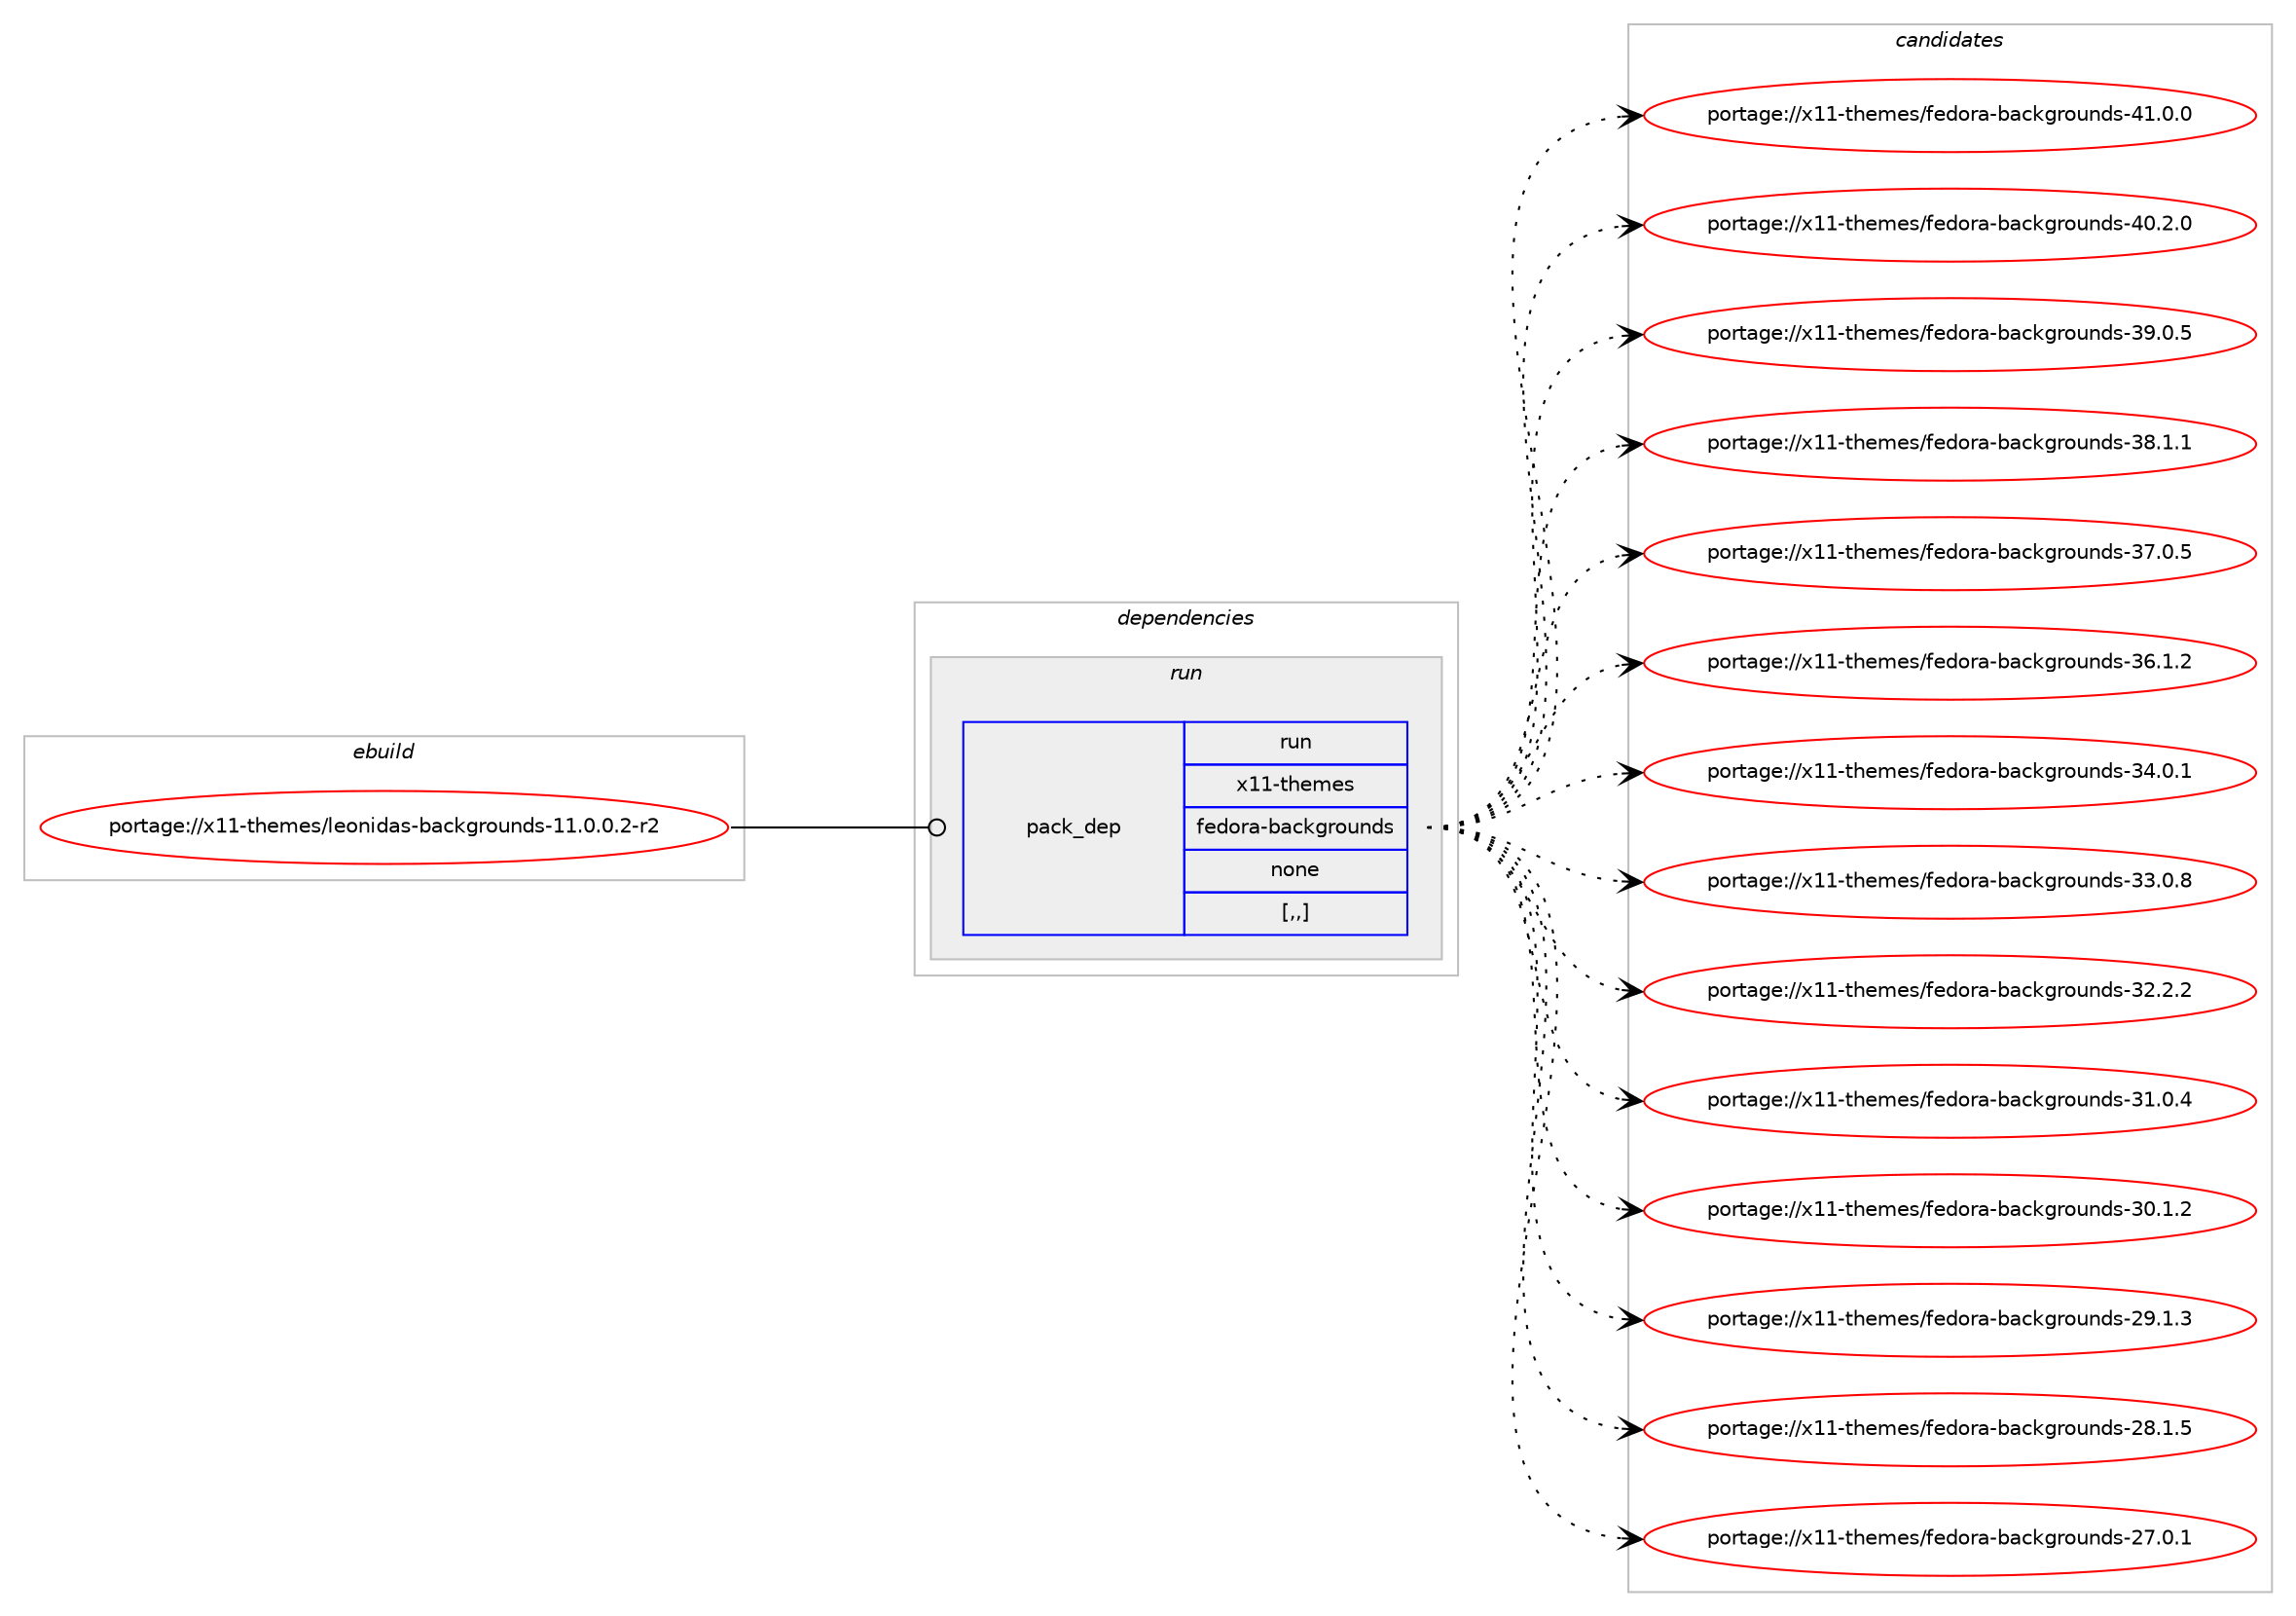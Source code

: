 digraph prolog {

# *************
# Graph options
# *************

newrank=true;
concentrate=true;
compound=true;
graph [rankdir=LR,fontname=Helvetica,fontsize=10,ranksep=1.5];#, ranksep=2.5, nodesep=0.2];
edge  [arrowhead=vee];
node  [fontname=Helvetica,fontsize=10];

# **********
# The ebuild
# **********

subgraph cluster_leftcol {
color=gray;
label=<<i>ebuild</i>>;
id [label="portage://x11-themes/leonidas-backgrounds-11.0.0.2-r2", color=red, width=4, href="../x11-themes/leonidas-backgrounds-11.0.0.2-r2.svg"];
}

# ****************
# The dependencies
# ****************

subgraph cluster_midcol {
color=gray;
label=<<i>dependencies</i>>;
subgraph cluster_compile {
fillcolor="#eeeeee";
style=filled;
label=<<i>compile</i>>;
}
subgraph cluster_compileandrun {
fillcolor="#eeeeee";
style=filled;
label=<<i>compile and run</i>>;
}
subgraph cluster_run {
fillcolor="#eeeeee";
style=filled;
label=<<i>run</i>>;
subgraph pack715221 {
dependency980334 [label=<<TABLE BORDER="0" CELLBORDER="1" CELLSPACING="0" CELLPADDING="4" WIDTH="220"><TR><TD ROWSPAN="6" CELLPADDING="30">pack_dep</TD></TR><TR><TD WIDTH="110">run</TD></TR><TR><TD>x11-themes</TD></TR><TR><TD>fedora-backgrounds</TD></TR><TR><TD>none</TD></TR><TR><TD>[,,]</TD></TR></TABLE>>, shape=none, color=blue];
}
id:e -> dependency980334:w [weight=20,style="solid",arrowhead="odot"];
}
}

# **************
# The candidates
# **************

subgraph cluster_choices {
rank=same;
color=gray;
label=<<i>candidates</i>>;

subgraph choice715221 {
color=black;
nodesep=1;
choice12049494511610410110910111547102101100111114974598979910710311411111711010011545524946484648 [label="portage://x11-themes/fedora-backgrounds-41.0.0", color=red, width=4,href="../x11-themes/fedora-backgrounds-41.0.0.svg"];
choice12049494511610410110910111547102101100111114974598979910710311411111711010011545524846504648 [label="portage://x11-themes/fedora-backgrounds-40.2.0", color=red, width=4,href="../x11-themes/fedora-backgrounds-40.2.0.svg"];
choice12049494511610410110910111547102101100111114974598979910710311411111711010011545515746484653 [label="portage://x11-themes/fedora-backgrounds-39.0.5", color=red, width=4,href="../x11-themes/fedora-backgrounds-39.0.5.svg"];
choice12049494511610410110910111547102101100111114974598979910710311411111711010011545515646494649 [label="portage://x11-themes/fedora-backgrounds-38.1.1", color=red, width=4,href="../x11-themes/fedora-backgrounds-38.1.1.svg"];
choice12049494511610410110910111547102101100111114974598979910710311411111711010011545515546484653 [label="portage://x11-themes/fedora-backgrounds-37.0.5", color=red, width=4,href="../x11-themes/fedora-backgrounds-37.0.5.svg"];
choice12049494511610410110910111547102101100111114974598979910710311411111711010011545515446494650 [label="portage://x11-themes/fedora-backgrounds-36.1.2", color=red, width=4,href="../x11-themes/fedora-backgrounds-36.1.2.svg"];
choice12049494511610410110910111547102101100111114974598979910710311411111711010011545515246484649 [label="portage://x11-themes/fedora-backgrounds-34.0.1", color=red, width=4,href="../x11-themes/fedora-backgrounds-34.0.1.svg"];
choice12049494511610410110910111547102101100111114974598979910710311411111711010011545515146484656 [label="portage://x11-themes/fedora-backgrounds-33.0.8", color=red, width=4,href="../x11-themes/fedora-backgrounds-33.0.8.svg"];
choice12049494511610410110910111547102101100111114974598979910710311411111711010011545515046504650 [label="portage://x11-themes/fedora-backgrounds-32.2.2", color=red, width=4,href="../x11-themes/fedora-backgrounds-32.2.2.svg"];
choice12049494511610410110910111547102101100111114974598979910710311411111711010011545514946484652 [label="portage://x11-themes/fedora-backgrounds-31.0.4", color=red, width=4,href="../x11-themes/fedora-backgrounds-31.0.4.svg"];
choice12049494511610410110910111547102101100111114974598979910710311411111711010011545514846494650 [label="portage://x11-themes/fedora-backgrounds-30.1.2", color=red, width=4,href="../x11-themes/fedora-backgrounds-30.1.2.svg"];
choice12049494511610410110910111547102101100111114974598979910710311411111711010011545505746494651 [label="portage://x11-themes/fedora-backgrounds-29.1.3", color=red, width=4,href="../x11-themes/fedora-backgrounds-29.1.3.svg"];
choice12049494511610410110910111547102101100111114974598979910710311411111711010011545505646494653 [label="portage://x11-themes/fedora-backgrounds-28.1.5", color=red, width=4,href="../x11-themes/fedora-backgrounds-28.1.5.svg"];
choice12049494511610410110910111547102101100111114974598979910710311411111711010011545505546484649 [label="portage://x11-themes/fedora-backgrounds-27.0.1", color=red, width=4,href="../x11-themes/fedora-backgrounds-27.0.1.svg"];
dependency980334:e -> choice12049494511610410110910111547102101100111114974598979910710311411111711010011545524946484648:w [style=dotted,weight="100"];
dependency980334:e -> choice12049494511610410110910111547102101100111114974598979910710311411111711010011545524846504648:w [style=dotted,weight="100"];
dependency980334:e -> choice12049494511610410110910111547102101100111114974598979910710311411111711010011545515746484653:w [style=dotted,weight="100"];
dependency980334:e -> choice12049494511610410110910111547102101100111114974598979910710311411111711010011545515646494649:w [style=dotted,weight="100"];
dependency980334:e -> choice12049494511610410110910111547102101100111114974598979910710311411111711010011545515546484653:w [style=dotted,weight="100"];
dependency980334:e -> choice12049494511610410110910111547102101100111114974598979910710311411111711010011545515446494650:w [style=dotted,weight="100"];
dependency980334:e -> choice12049494511610410110910111547102101100111114974598979910710311411111711010011545515246484649:w [style=dotted,weight="100"];
dependency980334:e -> choice12049494511610410110910111547102101100111114974598979910710311411111711010011545515146484656:w [style=dotted,weight="100"];
dependency980334:e -> choice12049494511610410110910111547102101100111114974598979910710311411111711010011545515046504650:w [style=dotted,weight="100"];
dependency980334:e -> choice12049494511610410110910111547102101100111114974598979910710311411111711010011545514946484652:w [style=dotted,weight="100"];
dependency980334:e -> choice12049494511610410110910111547102101100111114974598979910710311411111711010011545514846494650:w [style=dotted,weight="100"];
dependency980334:e -> choice12049494511610410110910111547102101100111114974598979910710311411111711010011545505746494651:w [style=dotted,weight="100"];
dependency980334:e -> choice12049494511610410110910111547102101100111114974598979910710311411111711010011545505646494653:w [style=dotted,weight="100"];
dependency980334:e -> choice12049494511610410110910111547102101100111114974598979910710311411111711010011545505546484649:w [style=dotted,weight="100"];
}
}

}
